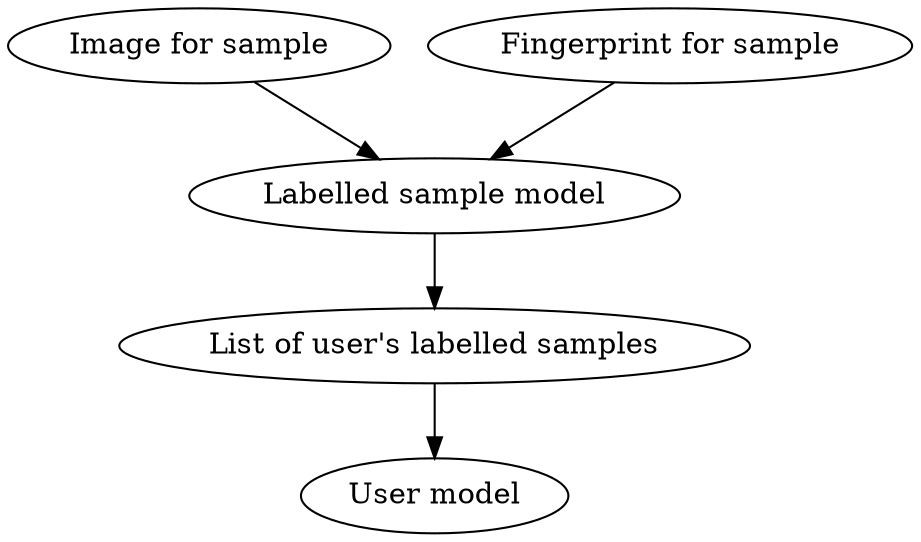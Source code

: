 digraph {
    user [label = "User model"]
    samples [label = "List of user's labelled samples"]
    samples -> user;

    sampleModel [label = "Labelled sample model"]
    sampleModel -> samples;

    image [label = "Image for sample"]
    image -> sampleModel;

    fingerprint [label = "Fingerprint for sample"]
    fingerprint -> sampleModel;
}